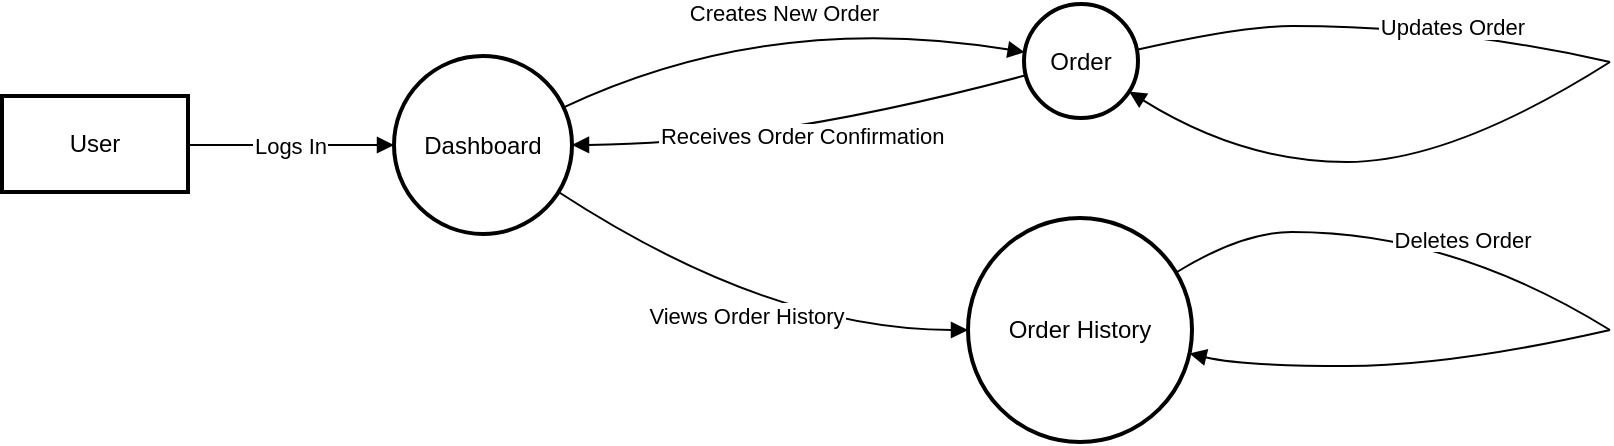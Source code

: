 <mxfile version="24.7.16">
  <diagram name="Trang-1" id="QEVZbDWfs3nEbCAyYQS8">
    <mxGraphModel>
      <root>
        <mxCell id="0" />
        <mxCell id="1" parent="0" />
        <mxCell id="2" value="User" style="whiteSpace=wrap;strokeWidth=2;" vertex="1" parent="1">
          <mxGeometry x="8" y="62" width="93" height="48" as="geometry" />
        </mxCell>
        <mxCell id="3" value="Dashboard" style="ellipse;aspect=fixed;strokeWidth=2;whiteSpace=wrap;" vertex="1" parent="1">
          <mxGeometry x="204" y="42" width="89" height="89" as="geometry" />
        </mxCell>
        <mxCell id="4" value="Order" style="ellipse;aspect=fixed;strokeWidth=2;whiteSpace=wrap;" vertex="1" parent="1">
          <mxGeometry x="519" y="16" width="57" height="57" as="geometry" />
        </mxCell>
        <mxCell id="5" value="Order History" style="ellipse;aspect=fixed;strokeWidth=2;whiteSpace=wrap;" vertex="1" parent="1">
          <mxGeometry x="491" y="123" width="112" height="112" as="geometry" />
        </mxCell>
        <mxCell id="6" value="" style="whiteSpace=wrap;strokeWidth=2;" vertex="1" parent="1">
          <mxGeometry x="653" y="27" as="geometry" />
        </mxCell>
        <mxCell id="7" value="" style="whiteSpace=wrap;strokeWidth=2;" vertex="1" parent="1">
          <mxGeometry x="812" y="45" as="geometry" />
        </mxCell>
        <mxCell id="8" value="" style="whiteSpace=wrap;strokeWidth=2;" vertex="1" parent="1">
          <mxGeometry x="653" y="130" as="geometry" />
        </mxCell>
        <mxCell id="9" value="" style="whiteSpace=wrap;strokeWidth=2;" vertex="1" parent="1">
          <mxGeometry x="812" y="179" as="geometry" />
        </mxCell>
        <mxCell id="10" value="Logs In" style="curved=1;startArrow=none;endArrow=block;exitX=1;exitY=0.51;entryX=0;entryY=0.5;" edge="1" parent="1" source="2" target="3">
          <mxGeometry relative="1" as="geometry">
            <Array as="points" />
          </mxGeometry>
        </mxCell>
        <mxCell id="11" value="Creates New Order" style="curved=1;startArrow=none;endArrow=block;exitX=1.01;exitY=0.26;entryX=-0.01;entryY=0.42;" edge="1" parent="1" source="3" target="4">
          <mxGeometry relative="1" as="geometry">
            <Array as="points">
              <mxPoint x="392" y="19" />
            </Array>
          </mxGeometry>
        </mxCell>
        <mxCell id="12" value="" style="curved=1;startArrow=none;endArrow=none;exitX=0.99;exitY=0.4;entryX=Infinity;entryY=Infinity;" edge="1" parent="1" source="4" target="6">
          <mxGeometry relative="1" as="geometry">
            <Array as="points">
              <mxPoint x="628" y="27" />
            </Array>
          </mxGeometry>
        </mxCell>
        <mxCell id="13" value="Updates Order" style="curved=1;startArrow=none;endArrow=none;exitX=Infinity;exitY=Infinity;entryX=Infinity;entryY=-Infinity;" edge="1" parent="1" source="6" target="7">
          <mxGeometry relative="1" as="geometry">
            <Array as="points">
              <mxPoint x="733" y="27" />
            </Array>
          </mxGeometry>
        </mxCell>
        <mxCell id="14" value="" style="curved=1;startArrow=none;endArrow=block;exitX=Infinity;exitY=-Infinity;entryX=0.99;entryY=0.81;" edge="1" parent="1" source="7" target="4">
          <mxGeometry relative="1" as="geometry">
            <Array as="points">
              <mxPoint x="733" y="95" />
              <mxPoint x="628" y="95" />
            </Array>
          </mxGeometry>
        </mxCell>
        <mxCell id="15" value="Receives Order Confirmation" style="curved=1;startArrow=none;endArrow=block;exitX=-0.01;exitY=0.64;entryX=1.01;entryY=0.5;" edge="1" parent="1" source="4" target="3">
          <mxGeometry relative="1" as="geometry">
            <Array as="points">
              <mxPoint x="392" y="86" />
            </Array>
          </mxGeometry>
        </mxCell>
        <mxCell id="16" value="Views Order History" style="curved=1;startArrow=none;endArrow=block;exitX=1.01;exitY=0.82;entryX=0;entryY=0.5;" edge="1" parent="1" source="3" target="5">
          <mxGeometry relative="1" as="geometry">
            <Array as="points">
              <mxPoint x="392" y="179" />
            </Array>
          </mxGeometry>
        </mxCell>
        <mxCell id="17" value="" style="curved=1;startArrow=none;endArrow=none;exitX=1;exitY=0.2;entryX=Infinity;entryY=-Infinity;" edge="1" parent="1" source="5" target="8">
          <mxGeometry relative="1" as="geometry">
            <Array as="points">
              <mxPoint x="628" y="130" />
            </Array>
          </mxGeometry>
        </mxCell>
        <mxCell id="18" value="Deletes Order" style="curved=1;startArrow=none;endArrow=none;exitX=Infinity;exitY=-Infinity;entryX=Infinity;entryY=Infinity;" edge="1" parent="1" source="8" target="9">
          <mxGeometry relative="1" as="geometry">
            <Array as="points">
              <mxPoint x="733" y="130" />
            </Array>
          </mxGeometry>
        </mxCell>
        <mxCell id="19" value="" style="curved=1;startArrow=none;endArrow=block;exitX=Infinity;exitY=Infinity;entryX=1;entryY=0.61;" edge="1" parent="1" source="9" target="5">
          <mxGeometry relative="1" as="geometry">
            <Array as="points">
              <mxPoint x="733" y="197" />
              <mxPoint x="628" y="197" />
            </Array>
          </mxGeometry>
        </mxCell>
      </root>
    </mxGraphModel>
  </diagram>
</mxfile>
